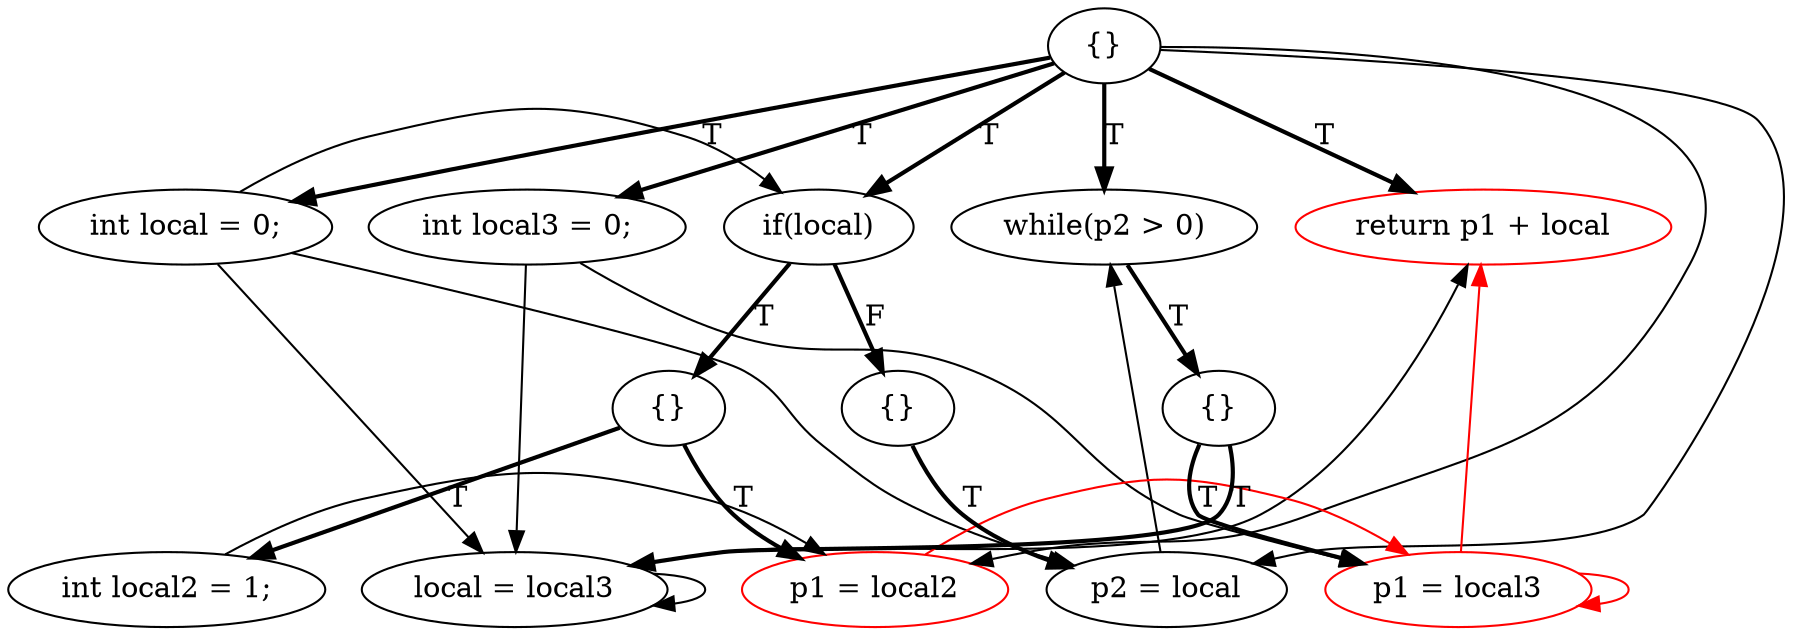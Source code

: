 digraph {
rankdir=TD;
ordering=out;
0[label="{}"]; 
0 -> 1[label="T",style=bold];
1[label="int local = 0;"];
1 -> 3;
1 -> 8;
1 -> 10;
0 -> 2[label="T",style=bold];
2[label="int local3 = 0;"];
2 -> 9;
2 -> 10;
0 -> 3[label="T",style=bold];
3[label="if(local)"]; 
3 -> 11[label="T",style=bold];
11[label="{}"]; 
11 -> 6[label="T",style=bold];
6[label="int local2 = 1;"];
6 -> 7;
11 -> 7[label="T",style=bold];
7[label="p1 = local2",color=red];
7 -> 9[color=red];
3 -> 12[label="F",style=bold];
12[label="{}"]; 
12 -> 8[label="T",style=bold];
8[label="p2 = local"];
8 -> 4;
0 -> 4[label="T",style=bold];
4[label="while(p2 > 0)"]; 
4 -> 13[label="T",style=bold];
13[label="{}"]; 
13 -> 9[label="T",style=bold];
9[label="p1 = local3",color=red];
9 -> 5[color=red];
9 -> 9[color=red];
13 -> 10[label="T",style=bold];
10[label="local = local3"];
10 -> 5;
10 -> 10;
0 -> 5[label="T",style=bold];
5[label="return p1 + local",color=red];
0 -> 7;
0 -> 8;
{ rank=same 1 2 3 4 5 }
{ rank=same 11 12 13 }
{ rank=same 6 7 8 9 10 }

}